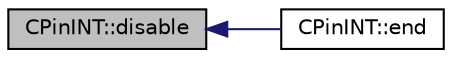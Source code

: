 digraph "CPinINT::disable"
{
  edge [fontname="Helvetica",fontsize="10",labelfontname="Helvetica",labelfontsize="10"];
  node [fontname="Helvetica",fontsize="10",shape=record];
  rankdir="LR";
  Node1 [label="CPinINT::disable",height=0.2,width=0.4,color="black", fillcolor="grey75", style="filled" fontcolor="black"];
  Node1 -> Node2 [dir="back",color="midnightblue",fontsize="10",style="solid",fontname="Helvetica"];
  Node2 [label="CPinINT::end",height=0.2,width=0.4,color="black", fillcolor="white", style="filled",URL="$db/d2c/class_c_pin_i_n_t.html#a9f65ac4a7485b63e46b232f8d7ab385f"];
}

